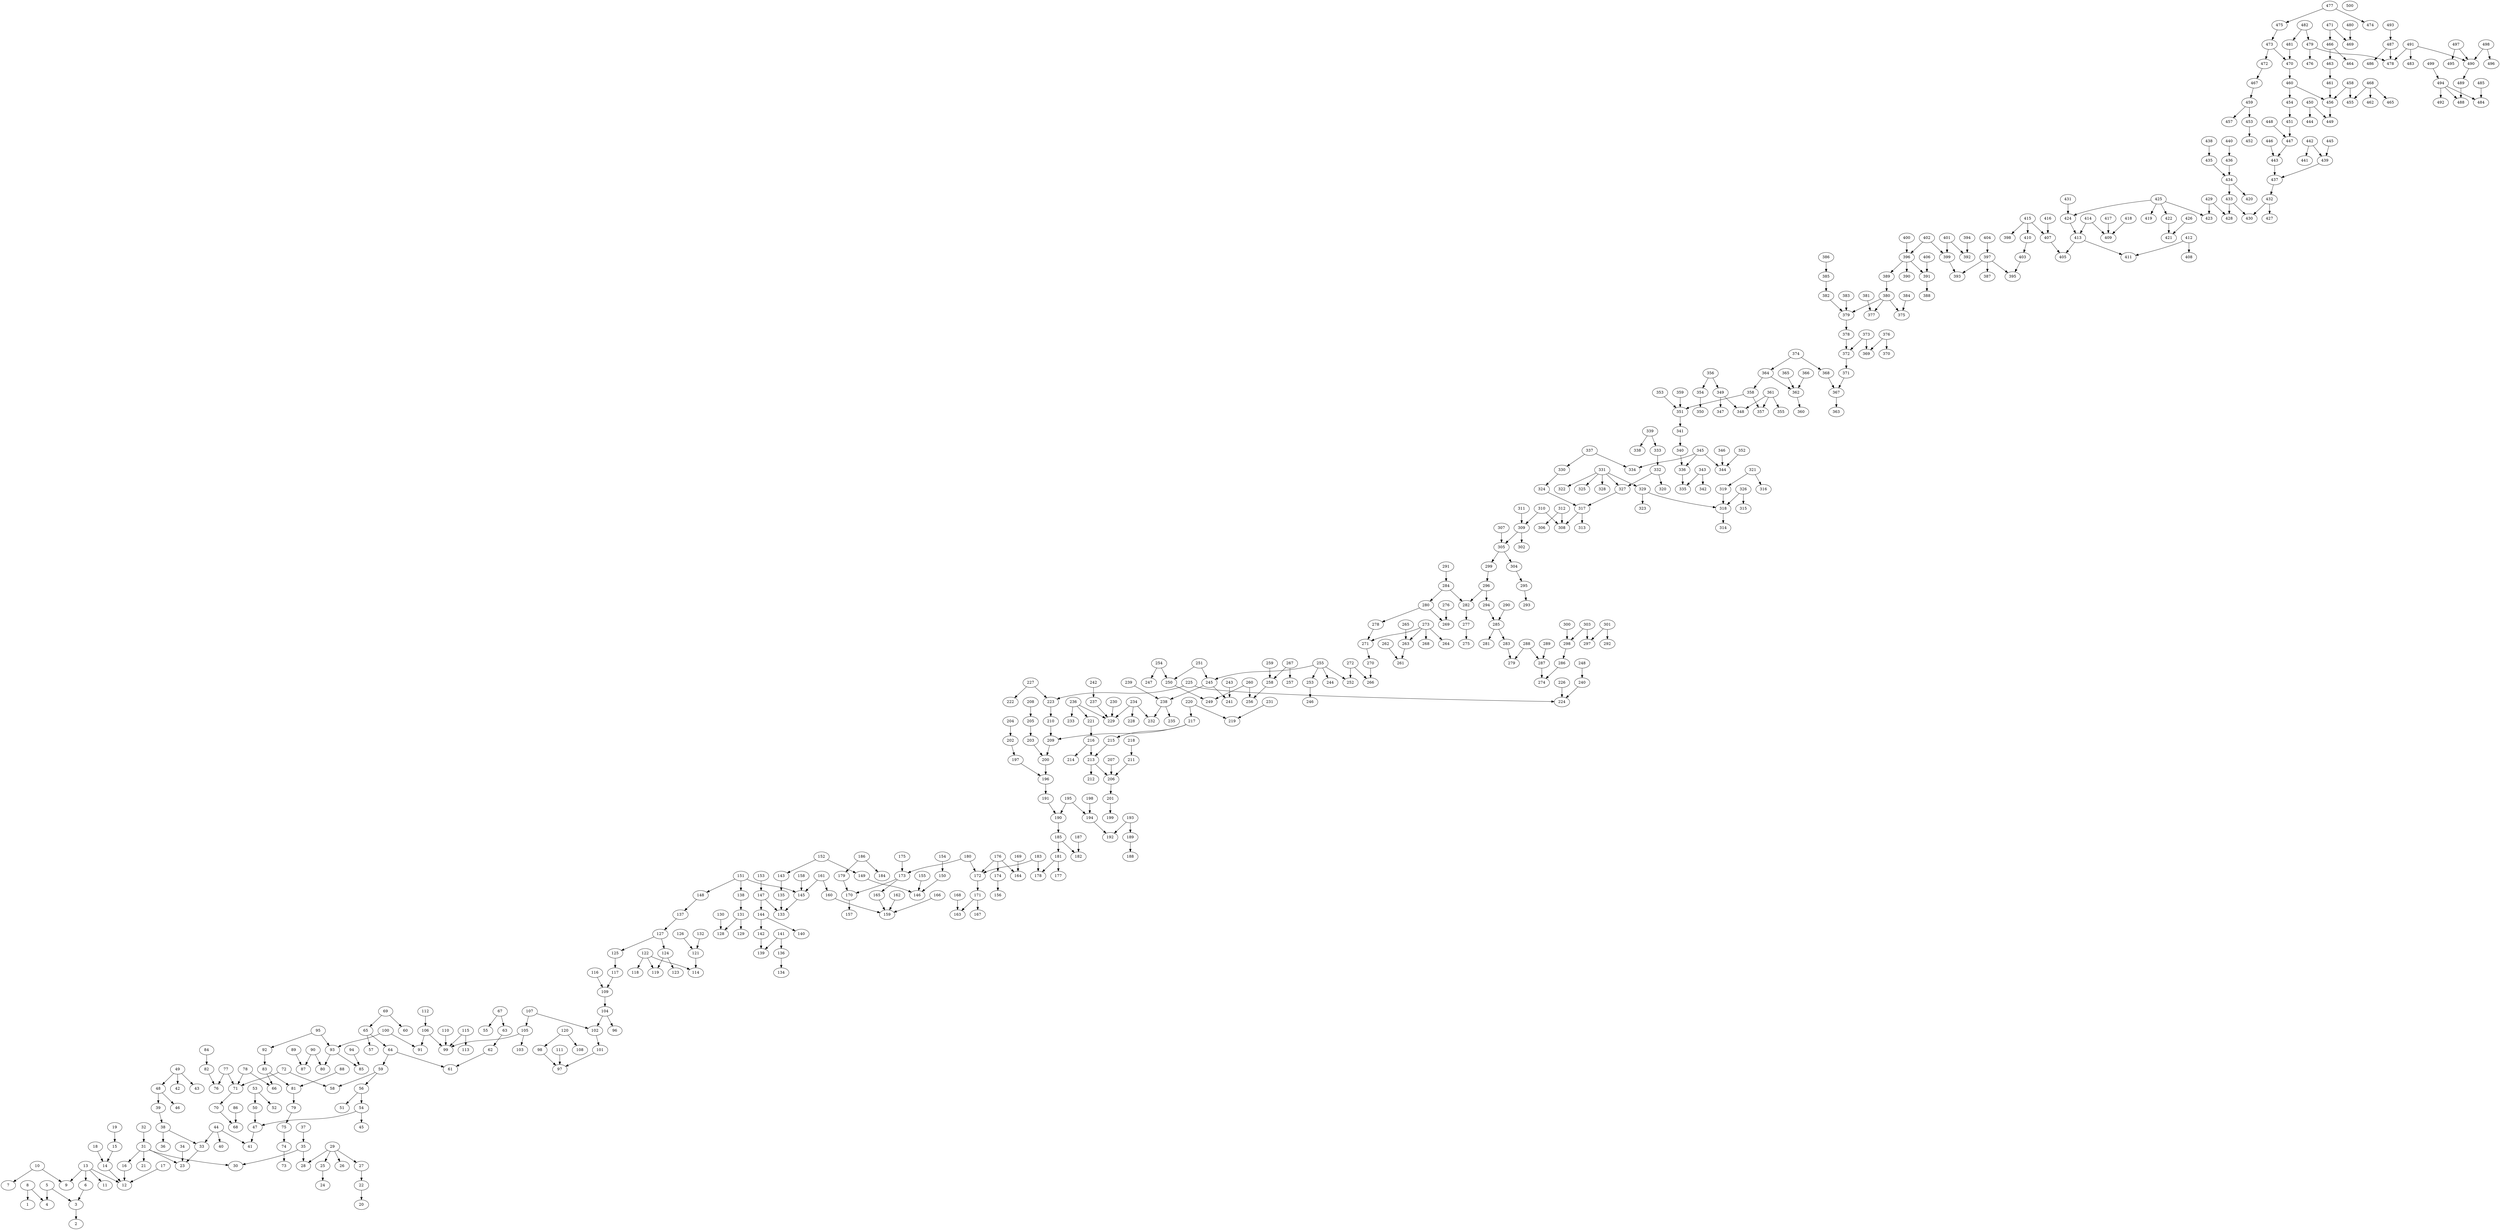 digraph sample {
3 -> 2[color="black"];
5 -> 4[color="black"];
6 -> 3[color="black"];
8 -> 1[color="black"];
8 -> 4[color="black"];
10 -> 7[color="black"];
10 -> 9[color="black"];
13 -> 6[color="black"];
13 -> 11[color="black"];
13 -> 12[color="black"];
15 -> 14[color="black"];
16 -> 12[color="black"];
17 -> 12[color="black"];
18 -> 14[color="black"];
19 -> 15[color="black"];
22 -> 20[color="black"];
25 -> 24[color="black"];
29 -> 25[color="black"];
29 -> 26[color="black"];
29 -> 27[color="black"];
31 -> 21[color="black"];
31 -> 23[color="black"];
31 -> 30[color="black"];
32 -> 31[color="black"];
34 -> 23[color="black"];
35 -> 28[color="black"];
37 -> 35[color="black"];
38 -> 36[color="black"];
39 -> 38[color="black"];
44 -> 33[color="black"];
44 -> 40[color="black"];
44 -> 41[color="black"];
48 -> 39[color="black"];
48 -> 46[color="black"];
49 -> 42[color="black"];
49 -> 43[color="black"];
53 -> 50[color="black"];
53 -> 52[color="black"];
54 -> 45[color="black"];
54 -> 47[color="black"];
56 -> 51[color="black"];
59 -> 56[color="black"];
63 -> 62[color="black"];
64 -> 59[color="black"];
64 -> 61[color="black"];
65 -> 57[color="black"];
67 -> 55[color="black"];
67 -> 63[color="black"];
69 -> 60[color="black"];
69 -> 65[color="black"];
70 -> 68[color="black"];
72 -> 58[color="black"];
72 -> 71[color="black"];
74 -> 73[color="black"];
75 -> 74[color="black"];
77 -> 71[color="black"];
78 -> 66[color="black"];
78 -> 71[color="black"];
79 -> 75[color="black"];
81 -> 79[color="black"];
82 -> 76[color="black"];
83 -> 81[color="black"];
84 -> 82[color="black"];
86 -> 68[color="black"];
88 -> 81[color="black"];
89 -> 87[color="black"];
90 -> 87[color="black"];
93 -> 80[color="black"];
93 -> 85[color="black"];
94 -> 85[color="black"];
95 -> 92[color="black"];
95 -> 93[color="black"];
98 -> 97[color="black"];
100 -> 93[color="black"];
102 -> 101[color="black"];
104 -> 96[color="black"];
104 -> 102[color="black"];
105 -> 103[color="black"];
106 -> 91[color="black"];
106 -> 99[color="black"];
107 -> 102[color="black"];
107 -> 105[color="black"];
110 -> 99[color="black"];
111 -> 97[color="black"];
112 -> 106[color="black"];
115 -> 113[color="black"];
116 -> 109[color="black"];
117 -> 109[color="black"];
120 -> 98[color="black"];
120 -> 108[color="black"];
121 -> 114[color="black"];
122 -> 114[color="black"];
122 -> 118[color="black"];
124 -> 119[color="black"];
124 -> 123[color="black"];
126 -> 121[color="black"];
127 -> 125[color="black"];
130 -> 128[color="black"];
131 -> 128[color="black"];
131 -> 129[color="black"];
132 -> 121[color="black"];
136 -> 134[color="black"];
137 -> 127[color="black"];
138 -> 131[color="black"];
141 -> 136[color="black"];
141 -> 139[color="black"];
142 -> 139[color="black"];
143 -> 135[color="black"];
144 -> 140[color="black"];
147 -> 133[color="black"];
147 -> 144[color="black"];
148 -> 137[color="black"];
150 -> 146[color="black"];
151 -> 145[color="black"];
151 -> 148[color="black"];
152 -> 143[color="black"];
152 -> 149[color="black"];
153 -> 147[color="black"];
154 -> 150[color="black"];
155 -> 146[color="black"];
158 -> 145[color="black"];
161 -> 145[color="black"];
161 -> 160[color="black"];
162 -> 159[color="black"];
165 -> 159[color="black"];
166 -> 159[color="black"];
168 -> 163[color="black"];
169 -> 164[color="black"];
170 -> 157[color="black"];
171 -> 167[color="black"];
173 -> 165[color="black"];
174 -> 156[color="black"];
175 -> 173[color="black"];
176 -> 164[color="black"];
176 -> 174[color="black"];
180 -> 172[color="black"];
181 -> 177[color="black"];
181 -> 178[color="black"];
183 -> 172[color="black"];
185 -> 181[color="black"];
186 -> 179[color="black"];
186 -> 184[color="black"];
187 -> 182[color="black"];
189 -> 188[color="black"];
191 -> 190[color="black"];
193 -> 189[color="black"];
193 -> 192[color="black"];
195 -> 194[color="black"];
196 -> 191[color="black"];
198 -> 194[color="black"];
201 -> 199[color="black"];
202 -> 197[color="black"];
204 -> 202[color="black"];
205 -> 203[color="black"];
207 -> 206[color="black"];
208 -> 205[color="black"];
209 -> 200[color="black"];
211 -> 206[color="black"];
213 -> 206[color="black"];
213 -> 212[color="black"];
215 -> 213[color="black"];
216 -> 214[color="black"];
217 -> 209[color="black"];
217 -> 215[color="black"];
218 -> 211[color="black"];
220 -> 219[color="black"];
221 -> 216[color="black"];
223 -> 210[color="black"];
225 -> 223[color="black"];
226 -> 224[color="black"];
227 -> 222[color="black"];
230 -> 229[color="black"];
231 -> 219[color="black"];
234 -> 228[color="black"];
234 -> 232[color="black"];
236 -> 229[color="black"];
236 -> 233[color="black"];
237 -> 229[color="black"];
238 -> 232[color="black"];
238 -> 235[color="black"];
239 -> 238[color="black"];
240 -> 224[color="black"];
242 -> 237[color="black"];
243 -> 241[color="black"];
245 -> 238[color="black"];
245 -> 241[color="black"];
248 -> 240[color="black"];
250 -> 249[color="black"];
251 -> 245[color="black"];
253 -> 246[color="black"];
254 -> 247[color="black"];
254 -> 250[color="black"];
255 -> 244[color="black"];
255 -> 252[color="black"];
259 -> 258[color="black"];
260 -> 256[color="black"];
262 -> 261[color="black"];
265 -> 263[color="black"];
267 -> 257[color="black"];
267 -> 258[color="black"];
271 -> 270[color="black"];
272 -> 252[color="black"];
272 -> 266[color="black"];
273 -> 263[color="black"];
273 -> 264[color="black"];
273 -> 268[color="black"];
276 -> 269[color="black"];
277 -> 275[color="black"];
278 -> 271[color="black"];
280 -> 269[color="black"];
282 -> 277[color="black"];
285 -> 281[color="black"];
285 -> 283[color="black"];
287 -> 274[color="black"];
288 -> 279[color="black"];
289 -> 287[color="black"];
290 -> 285[color="black"];
291 -> 284[color="black"];
295 -> 293[color="black"];
296 -> 282[color="black"];
296 -> 294[color="black"];
298 -> 286[color="black"];
300 -> 298[color="black"];
301 -> 292[color="black"];
303 -> 297[color="black"];
305 -> 299[color="black"];
305 -> 304[color="black"];
307 -> 305[color="black"];
309 -> 302[color="black"];
310 -> 309[color="black"];
311 -> 309[color="black"];
312 -> 306[color="black"];
312 -> 308[color="black"];
317 -> 313[color="black"];
318 -> 314[color="black"];
319 -> 318[color="black"];
321 -> 316[color="black"];
321 -> 319[color="black"];
324 -> 317[color="black"];
326 -> 315[color="black"];
329 -> 323[color="black"];
331 -> 322[color="black"];
331 -> 325[color="black"];
331 -> 327[color="black"];
331 -> 328[color="black"];
332 -> 320[color="black"];
333 -> 332[color="black"];
337 -> 330[color="black"];
337 -> 334[color="black"];
339 -> 338[color="black"];
340 -> 336[color="black"];
341 -> 340[color="black"];
343 -> 335[color="black"];
343 -> 342[color="black"];
345 -> 344[color="black"];
346 -> 344[color="black"];
349 -> 347[color="black"];
349 -> 348[color="black"];
352 -> 344[color="black"];
353 -> 351[color="black"];
354 -> 350[color="black"];
356 -> 349[color="black"];
358 -> 351[color="black"];
359 -> 351[color="black"];
361 -> 355[color="black"];
361 -> 357[color="black"];
362 -> 360[color="black"];
364 -> 358[color="black"];
365 -> 362[color="black"];
366 -> 362[color="black"];
367 -> 363[color="black"];
368 -> 367[color="black"];
371 -> 367[color="black"];
373 -> 372[color="black"];
374 -> 364[color="black"];
376 -> 369[color="black"];
376 -> 370[color="black"];
378 -> 372[color="black"];
379 -> 378[color="black"];
380 -> 377[color="black"];
380 -> 379[color="black"];
381 -> 377[color="black"];
382 -> 379[color="black"];
383 -> 379[color="black"];
384 -> 375[color="black"];
385 -> 382[color="black"];
386 -> 385[color="black"];
391 -> 388[color="black"];
394 -> 392[color="black"];
396 -> 389[color="black"];
396 -> 390[color="black"];
397 -> 387[color="black"];
399 -> 393[color="black"];
400 -> 396[color="black"];
401 -> 392[color="black"];
402 -> 396[color="black"];
402 -> 399[color="black"];
403 -> 395[color="black"];
404 -> 397[color="black"];
406 -> 391[color="black"];
407 -> 405[color="black"];
410 -> 403[color="black"];
412 -> 408[color="black"];
412 -> 411[color="black"];
413 -> 411[color="black"];
414 -> 409[color="black"];
415 -> 398[color="black"];
415 -> 407[color="black"];
416 -> 407[color="black"];
417 -> 409[color="black"];
418 -> 409[color="black"];
424 -> 413[color="black"];
425 -> 419[color="black"];
425 -> 422[color="black"];
425 -> 424[color="black"];
426 -> 421[color="black"];
429 -> 423[color="black"];
431 -> 424[color="black"];
432 -> 427[color="black"];
433 -> 428[color="black"];
433 -> 430[color="black"];
434 -> 420[color="black"];
434 -> 433[color="black"];
435 -> 434[color="black"];
436 -> 434[color="black"];
437 -> 432[color="black"];
438 -> 435[color="black"];
440 -> 436[color="black"];
442 -> 439[color="black"];
442 -> 441[color="black"];
443 -> 437[color="black"];
445 -> 439[color="black"];
446 -> 443[color="black"];
448 -> 447[color="black"];
450 -> 444[color="black"];
450 -> 449[color="black"];
451 -> 447[color="black"];
453 -> 452[color="black"];
458 -> 456[color="black"];
459 -> 453[color="black"];
459 -> 457[color="black"];
460 -> 454[color="black"];
461 -> 456[color="black"];
466 -> 463[color="black"];
466 -> 464[color="black"];
467 -> 459[color="black"];
468 -> 455[color="black"];
468 -> 462[color="black"];
468 -> 465[color="black"];
470 -> 460[color="black"];
471 -> 466[color="black"];
473 -> 472[color="black"];
477 -> 474[color="black"];
477 -> 475[color="black"];
479 -> 476[color="black"];
480 -> 469[color="black"];
482 -> 479[color="black"];
482 -> 481[color="black"];
485 -> 484[color="black"];
487 -> 478[color="black"];
487 -> 486[color="black"];
490 -> 489[color="black"];
491 -> 478[color="black"];
491 -> 483[color="black"];
493 -> 487[color="black"];
494 -> 488[color="black"];
494 -> 492[color="black"];
497 -> 490[color="black"];
497 -> 495[color="black"];
498 -> 496[color="black"];
499 -> 494[color="black"];
115 -> 99[color="black"];
471 -> 469[color="black"];
190 -> 185[color="black"];
195 -> 190[color="black"];
255 -> 253[color="black"];
339 -> 333[color="black"];
200 -> 196[color="black"];
203 -> 200[color="black"];
206 -> 201[color="black"];
301 -> 297[color="black"];
310 -> 308[color="black"];
327 -> 317[color="black"];
330 -> 324[color="black"];
475 -> 473[color="black"];
481 -> 470[color="black"];
5 -> 3[color="black"];
27 -> 22[color="black"];
92 -> 83[color="black"];
100 -> 91[color="black"];
160 -> 159[color="black"];
179 -> 170[color="black"];
180 -> 173[color="black"];
183 -> 178[color="black"];
227 -> 223[color="black"];
270 -> 266[color="black"];
273 -> 271[color="black"];
288 -> 287[color="black"];
294 -> 285[color="black"];
336 -> 335[color="black"];
83 -> 66[color="black"];
125 -> 117[color="black"];
135 -> 133[color="black"];
171 -> 163[color="black"];
234 -> 229[color="black"];
280 -> 278[color="black"];
283 -> 279[color="black"];
284 -> 280[color="black"];
309 -> 305[color="black"];
317 -> 308[color="black"];
326 -> 318[color="black"];
345 -> 334[color="black"];
345 -> 336[color="black"];
351 -> 341[color="black"];
463 -> 461[color="black"];
489 -> 488[color="black"];
13 -> 9[color="black"];
59 -> 58[color="black"];
77 -> 76[color="black"];
90 -> 80[color="black"];
105 -> 99[color="black"];
127 -> 124[color="black"];
194 -> 192[color="black"];
258 -> 256[color="black"];
260 -> 249[color="black"];
303 -> 298[color="black"];
304 -> 295[color="black"];
361 -> 348[color="black"];
372 -> 371[color="black"];
374 -> 368[color="black"];
380 -> 375[color="black"];
396 -> 391[color="black"];
397 -> 395[color="black"];
473 -> 470[color="black"];
479 -> 478[color="black"];
494 -> 484[color="black"];
33 -> 23[color="black"];
35 -> 30[color="black"];
49 -> 48[color="black"];
50 -> 47[color="black"];
62 -> 61[color="black"];
65 -> 64[color="black"];
144 -> 142[color="black"];
145 -> 133[color="black"];
149 -> 146[color="black"];
173 -> 170[color="black"];
197 -> 196[color="black"];
216 -> 213[color="black"];
255 -> 245[color="black"];
263 -> 261[color="black"];
299 -> 296[color="black"];
389 -> 380[color="black"];
415 -> 410[color="black"];
422 -> 421[color="black"];
439 -> 437[color="black"];
454 -> 451[color="black"];
29 -> 28[color="black"];
31 -> 16[color="black"];
56 -> 54[color="black"];
71 -> 70[color="black"];
101 -> 97[color="black"];
151 -> 138[color="black"];
284 -> 282[color="black"];
329 -> 318[color="black"];
332 -> 327[color="black"];
358 -> 357[color="black"];
373 -> 369[color="black"];
397 -> 393[color="black"];
401 -> 399[color="black"];
413 -> 405[color="black"];
491 -> 490[color="black"];
498 -> 490[color="black"];
14 -> 12[color="black"];
47 -> 41[color="black"];
109 -> 104[color="black"];
122 -> 119[color="black"];
185 -> 182[color="black"];
220 -> 217[color="black"];
225 -> 224[color="black"];
251 -> 250[color="black"];
286 -> 274[color="black"];
331 -> 329[color="black"];
356 -> 354[color="black"];
414 -> 413[color="black"];
447 -> 443[color="black"];
456 -> 449[color="black"];
458 -> 455[color="black"];
460 -> 456[color="black"];
472 -> 467[color="black"];
38 -> 33[color="black"];
172 -> 171[color="black"];
176 -> 172[color="black"];
236 -> 221[color="black"];
364 -> 362[color="black"];
425 -> 423[color="black"];
429 -> 428[color="black"];
210 -> 209[color="black"];
432 -> 430[color="black"];
500[color="black"];
}
